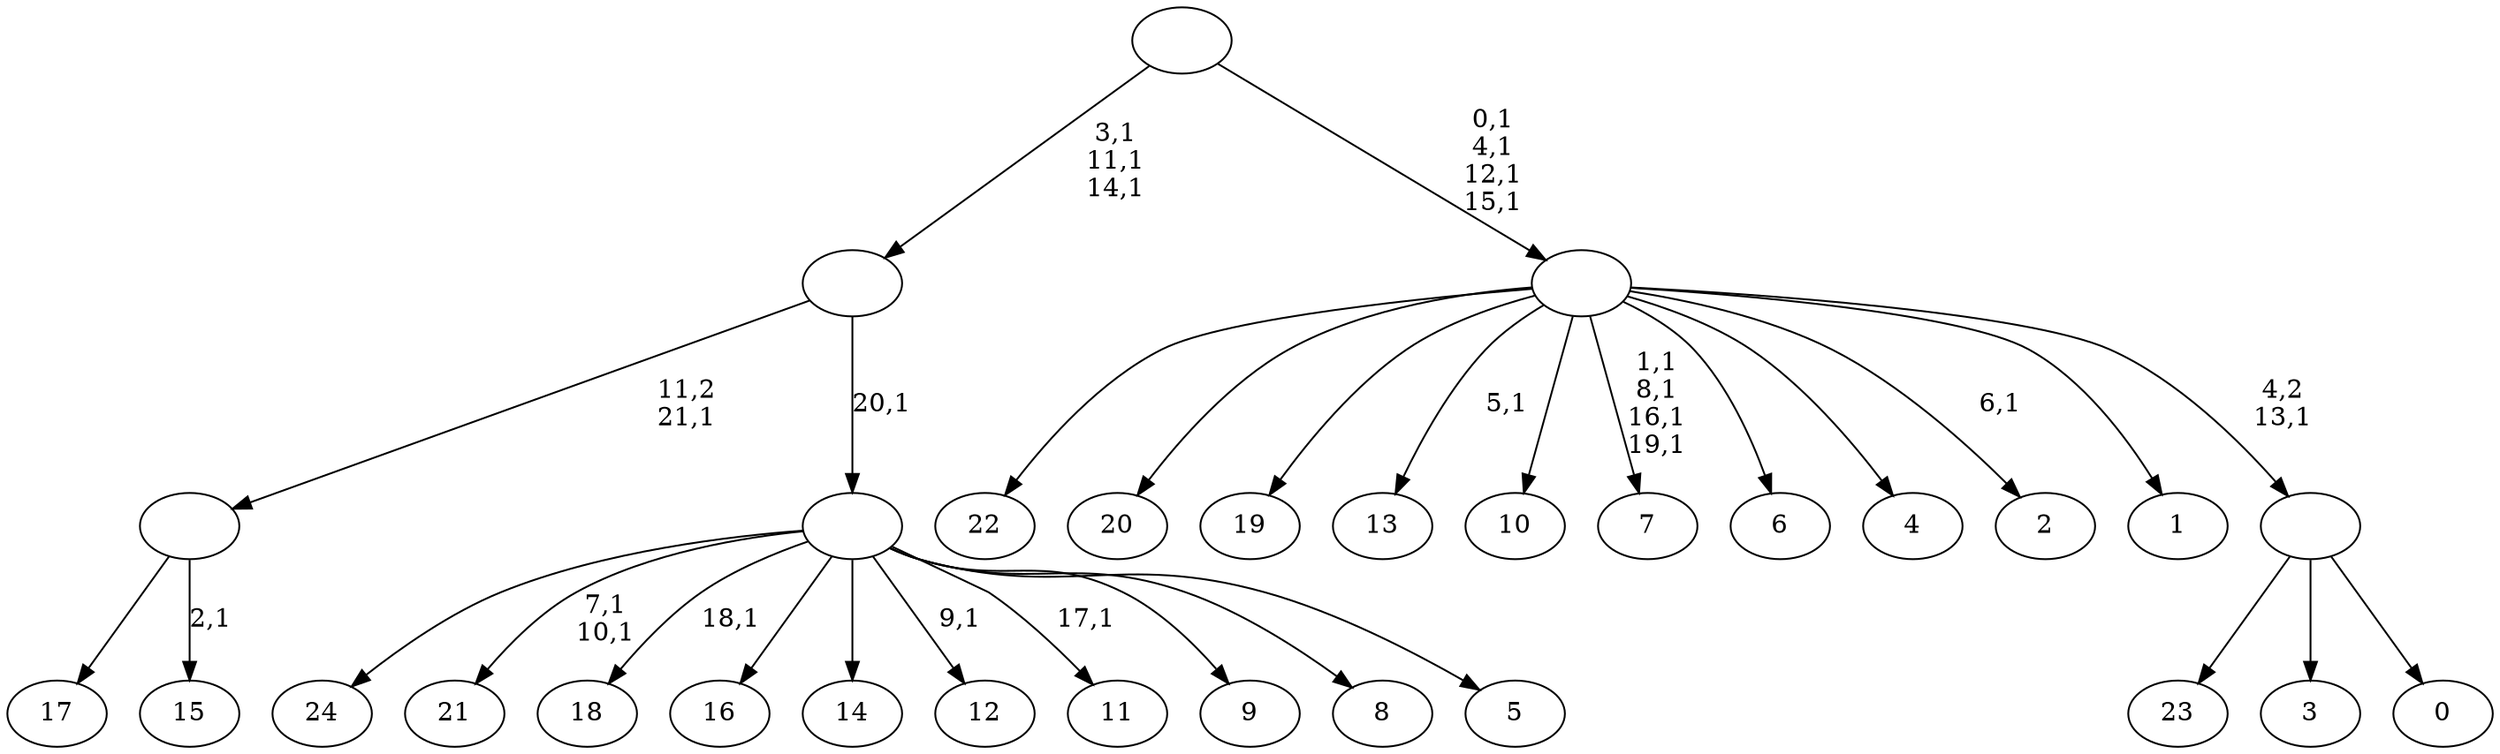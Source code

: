 digraph T {
	47 [label="24"]
	46 [label="23"]
	45 [label="22"]
	44 [label="21"]
	41 [label="20"]
	40 [label="19"]
	39 [label="18"]
	37 [label="17"]
	36 [label="16"]
	35 [label="15"]
	33 [label=""]
	32 [label="14"]
	31 [label="13"]
	29 [label="12"]
	27 [label="11"]
	25 [label="10"]
	24 [label="9"]
	23 [label="8"]
	22 [label="7"]
	17 [label="6"]
	16 [label="5"]
	15 [label=""]
	14 [label=""]
	11 [label="4"]
	10 [label="3"]
	9 [label="2"]
	7 [label="1"]
	6 [label="0"]
	5 [label=""]
	4 [label=""]
	0 [label=""]
	33 -> 35 [label="2,1"]
	33 -> 37 [label=""]
	15 -> 27 [label="17,1"]
	15 -> 29 [label="9,1"]
	15 -> 39 [label="18,1"]
	15 -> 44 [label="7,1\n10,1"]
	15 -> 47 [label=""]
	15 -> 36 [label=""]
	15 -> 32 [label=""]
	15 -> 24 [label=""]
	15 -> 23 [label=""]
	15 -> 16 [label=""]
	14 -> 33 [label="11,2\n21,1"]
	14 -> 15 [label="20,1"]
	5 -> 46 [label=""]
	5 -> 10 [label=""]
	5 -> 6 [label=""]
	4 -> 9 [label="6,1"]
	4 -> 22 [label="1,1\n8,1\n16,1\n19,1"]
	4 -> 31 [label="5,1"]
	4 -> 45 [label=""]
	4 -> 41 [label=""]
	4 -> 40 [label=""]
	4 -> 25 [label=""]
	4 -> 17 [label=""]
	4 -> 11 [label=""]
	4 -> 7 [label=""]
	4 -> 5 [label="4,2\n13,1"]
	0 -> 4 [label="0,1\n4,1\n12,1\n15,1"]
	0 -> 14 [label="3,1\n11,1\n14,1"]
}
